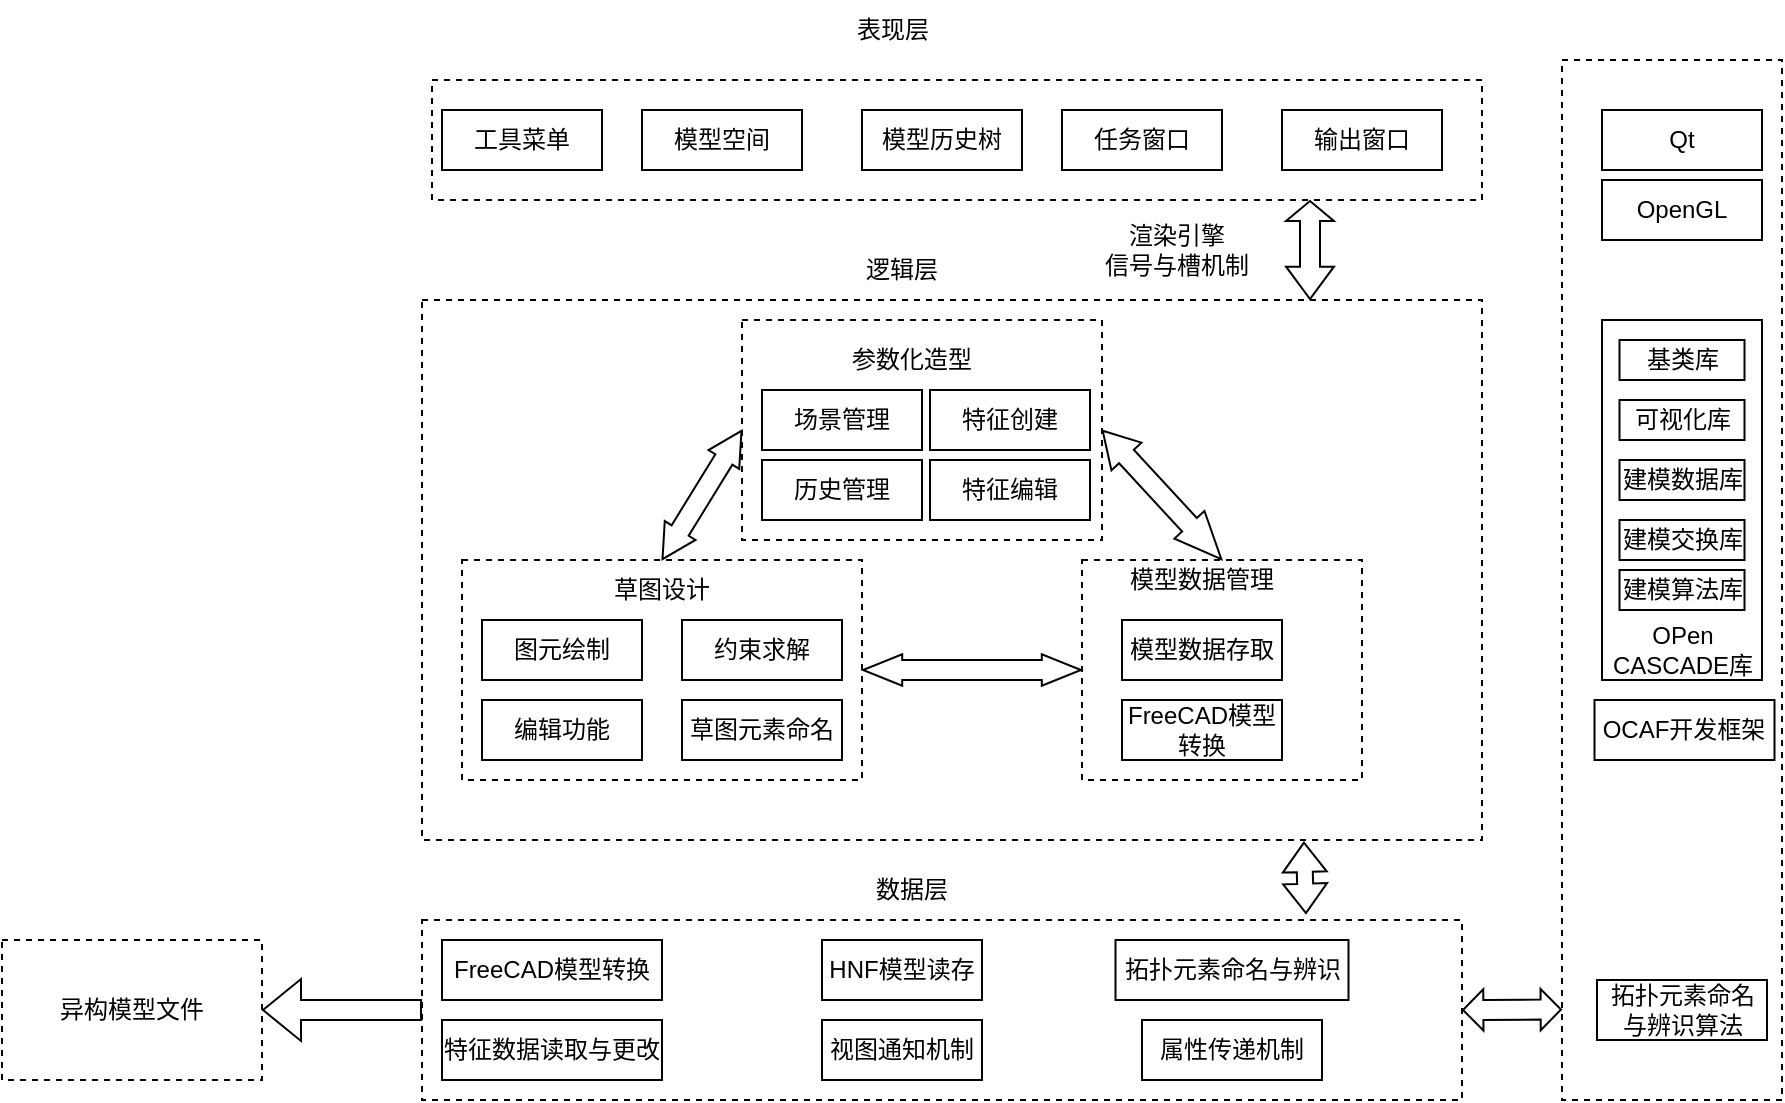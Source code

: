 <mxfile version="22.1.18" type="github">
  <diagram name="第 1 页" id="obXDIkw4ct05Dv1w8uGv">
    <mxGraphModel dx="2095" dy="571" grid="1" gridSize="10" guides="1" tooltips="1" connect="1" arrows="1" fold="1" page="1" pageScale="1" pageWidth="827" pageHeight="1169" math="0" shadow="0">
      <root>
        <mxCell id="0" />
        <mxCell id="1" parent="0" />
        <mxCell id="hpdYj8IzXZtInwZiu81i-1" value="" style="rounded=0;whiteSpace=wrap;html=1;dashed=1;" parent="1" vertex="1">
          <mxGeometry x="125" y="70" width="525" height="60" as="geometry" />
        </mxCell>
        <mxCell id="hpdYj8IzXZtInwZiu81i-3" value="" style="rounded=0;whiteSpace=wrap;html=1;dashed=1;" parent="1" vertex="1">
          <mxGeometry x="120" y="180" width="530" height="270" as="geometry" />
        </mxCell>
        <mxCell id="hpdYj8IzXZtInwZiu81i-4" value="" style="rounded=0;whiteSpace=wrap;html=1;dashed=1;" parent="1" vertex="1">
          <mxGeometry x="120" y="490" width="520" height="90" as="geometry" />
        </mxCell>
        <mxCell id="hpdYj8IzXZtInwZiu81i-5" value="工具菜单" style="rounded=0;whiteSpace=wrap;html=1;" parent="1" vertex="1">
          <mxGeometry x="130" y="85" width="80" height="30" as="geometry" />
        </mxCell>
        <mxCell id="hpdYj8IzXZtInwZiu81i-6" value="模型空间" style="rounded=0;whiteSpace=wrap;html=1;" parent="1" vertex="1">
          <mxGeometry x="230" y="85" width="80" height="30" as="geometry" />
        </mxCell>
        <mxCell id="hpdYj8IzXZtInwZiu81i-7" value="模型历史树" style="rounded=0;whiteSpace=wrap;html=1;" parent="1" vertex="1">
          <mxGeometry x="340" y="85" width="80" height="30" as="geometry" />
        </mxCell>
        <mxCell id="hpdYj8IzXZtInwZiu81i-8" value="输出窗口" style="rounded=0;whiteSpace=wrap;html=1;" parent="1" vertex="1">
          <mxGeometry x="550" y="85" width="80" height="30" as="geometry" />
        </mxCell>
        <mxCell id="hpdYj8IzXZtInwZiu81i-9" value="任务窗口" style="rounded=0;whiteSpace=wrap;html=1;" parent="1" vertex="1">
          <mxGeometry x="440" y="85" width="80" height="30" as="geometry" />
        </mxCell>
        <mxCell id="hpdYj8IzXZtInwZiu81i-10" value="&lt;font style=&quot;font-size: 12px;&quot;&gt;表现&lt;/font&gt;层" style="text;html=1;align=center;verticalAlign=middle;resizable=0;points=[];autosize=1;strokeColor=none;fillColor=none;" parent="1" vertex="1">
          <mxGeometry x="325" y="30" width="60" height="30" as="geometry" />
        </mxCell>
        <mxCell id="hpdYj8IzXZtInwZiu81i-11" value="" style="rounded=0;whiteSpace=wrap;html=1;dashed=1;" parent="1" vertex="1">
          <mxGeometry x="280" y="190" width="180" height="110" as="geometry" />
        </mxCell>
        <mxCell id="hpdYj8IzXZtInwZiu81i-12" value="场景管理" style="rounded=0;whiteSpace=wrap;html=1;" parent="1" vertex="1">
          <mxGeometry x="290" y="225" width="80" height="30" as="geometry" />
        </mxCell>
        <mxCell id="hpdYj8IzXZtInwZiu81i-13" value="历史管理" style="rounded=0;whiteSpace=wrap;html=1;" parent="1" vertex="1">
          <mxGeometry x="290" y="260" width="80" height="30" as="geometry" />
        </mxCell>
        <mxCell id="hpdYj8IzXZtInwZiu81i-14" value="特征创建" style="rounded=0;whiteSpace=wrap;html=1;" parent="1" vertex="1">
          <mxGeometry x="374" y="225" width="80" height="30" as="geometry" />
        </mxCell>
        <mxCell id="hpdYj8IzXZtInwZiu81i-15" value="特征编辑" style="rounded=0;whiteSpace=wrap;html=1;" parent="1" vertex="1">
          <mxGeometry x="374" y="260" width="80" height="30" as="geometry" />
        </mxCell>
        <mxCell id="hpdYj8IzXZtInwZiu81i-16" value="" style="rounded=0;whiteSpace=wrap;html=1;dashed=1;" parent="1" vertex="1">
          <mxGeometry x="140" y="310" width="200" height="110" as="geometry" />
        </mxCell>
        <mxCell id="hpdYj8IzXZtInwZiu81i-18" value="" style="rounded=0;whiteSpace=wrap;html=1;dashed=1;" parent="1" vertex="1">
          <mxGeometry x="450" y="310" width="140" height="110" as="geometry" />
        </mxCell>
        <mxCell id="hpdYj8IzXZtInwZiu81i-19" value="图元绘制" style="rounded=0;whiteSpace=wrap;html=1;" parent="1" vertex="1">
          <mxGeometry x="150" y="340" width="80" height="30" as="geometry" />
        </mxCell>
        <mxCell id="hpdYj8IzXZtInwZiu81i-20" value="约束求解" style="rounded=0;whiteSpace=wrap;html=1;" parent="1" vertex="1">
          <mxGeometry x="250" y="340" width="80" height="30" as="geometry" />
        </mxCell>
        <mxCell id="hpdYj8IzXZtInwZiu81i-21" value="编辑功能" style="rounded=0;whiteSpace=wrap;html=1;" parent="1" vertex="1">
          <mxGeometry x="150" y="380" width="80" height="30" as="geometry" />
        </mxCell>
        <mxCell id="hpdYj8IzXZtInwZiu81i-22" value="草图元素命名" style="rounded=0;whiteSpace=wrap;html=1;" parent="1" vertex="1">
          <mxGeometry x="250" y="380" width="80" height="30" as="geometry" />
        </mxCell>
        <mxCell id="hpdYj8IzXZtInwZiu81i-23" value="模型数据存取" style="rounded=0;whiteSpace=wrap;html=1;" parent="1" vertex="1">
          <mxGeometry x="470" y="340" width="80" height="30" as="geometry" />
        </mxCell>
        <mxCell id="hpdYj8IzXZtInwZiu81i-24" value="FreeCAD模型转换" style="rounded=0;whiteSpace=wrap;html=1;" parent="1" vertex="1">
          <mxGeometry x="470" y="380" width="80" height="30" as="geometry" />
        </mxCell>
        <mxCell id="hpdYj8IzXZtInwZiu81i-27" value="" style="rounded=0;whiteSpace=wrap;html=1;dashed=1;" parent="1" vertex="1">
          <mxGeometry x="690" y="60" width="110" height="520" as="geometry" />
        </mxCell>
        <mxCell id="hpdYj8IzXZtInwZiu81i-28" value="&lt;font style=&quot;font-size: 12px;&quot;&gt;Qt&lt;/font&gt;" style="rounded=0;whiteSpace=wrap;html=1;" parent="1" vertex="1">
          <mxGeometry x="710" y="85" width="80" height="30" as="geometry" />
        </mxCell>
        <mxCell id="hpdYj8IzXZtInwZiu81i-29" value="&lt;font style=&quot;font-size: 12px;&quot;&gt;OpenGL&lt;/font&gt;" style="rounded=0;whiteSpace=wrap;html=1;" parent="1" vertex="1">
          <mxGeometry x="710" y="120" width="80" height="30" as="geometry" />
        </mxCell>
        <mxCell id="hpdYj8IzXZtInwZiu81i-30" value="" style="rounded=0;whiteSpace=wrap;html=1;" parent="1" vertex="1">
          <mxGeometry x="710" y="190" width="80" height="180" as="geometry" />
        </mxCell>
        <mxCell id="hpdYj8IzXZtInwZiu81i-31" value="&lt;font style=&quot;font-size: 12px;&quot;&gt;基类库&lt;/font&gt;" style="rounded=0;whiteSpace=wrap;html=1;" parent="1" vertex="1">
          <mxGeometry x="718.75" y="200" width="62.5" height="20" as="geometry" />
        </mxCell>
        <mxCell id="hpdYj8IzXZtInwZiu81i-33" value="&lt;font style=&quot;font-size: 12px;&quot;&gt;可视化库&lt;/font&gt;" style="rounded=0;whiteSpace=wrap;html=1;" parent="1" vertex="1">
          <mxGeometry x="718.75" y="230" width="62.5" height="20" as="geometry" />
        </mxCell>
        <mxCell id="hpdYj8IzXZtInwZiu81i-34" value="&lt;font style=&quot;font-size: 12px;&quot;&gt;建模数据库&lt;/font&gt;" style="rounded=0;whiteSpace=wrap;html=1;" parent="1" vertex="1">
          <mxGeometry x="718.75" y="260" width="62.5" height="20" as="geometry" />
        </mxCell>
        <mxCell id="hpdYj8IzXZtInwZiu81i-35" value="建模交换库" style="rounded=0;whiteSpace=wrap;html=1;" parent="1" vertex="1">
          <mxGeometry x="718.75" y="290" width="62.5" height="20" as="geometry" />
        </mxCell>
        <mxCell id="hpdYj8IzXZtInwZiu81i-36" value="建模算法库" style="rounded=0;whiteSpace=wrap;html=1;" parent="1" vertex="1">
          <mxGeometry x="718.75" y="315" width="62.5" height="20" as="geometry" />
        </mxCell>
        <mxCell id="hpdYj8IzXZtInwZiu81i-38" value="OCAF开发框架" style="rounded=0;whiteSpace=wrap;html=1;" parent="1" vertex="1">
          <mxGeometry x="706.25" y="380" width="90" height="30" as="geometry" />
        </mxCell>
        <mxCell id="hpdYj8IzXZtInwZiu81i-39" value="拓扑元素命名与辨识算法" style="rounded=0;whiteSpace=wrap;html=1;" parent="1" vertex="1">
          <mxGeometry x="707.5" y="520" width="85" height="30" as="geometry" />
        </mxCell>
        <mxCell id="hpdYj8IzXZtInwZiu81i-40" value="属性传递机制" style="rounded=0;whiteSpace=wrap;html=1;" parent="1" vertex="1">
          <mxGeometry x="480" y="540" width="90" height="30" as="geometry" />
        </mxCell>
        <mxCell id="hpdYj8IzXZtInwZiu81i-42" value="OPen&lt;br&gt;CASCADE库" style="text;html=1;strokeColor=none;fillColor=none;align=center;verticalAlign=middle;whiteSpace=wrap;rounded=0;" parent="1" vertex="1">
          <mxGeometry x="712.5" y="340" width="75" height="30" as="geometry" />
        </mxCell>
        <mxCell id="hpdYj8IzXZtInwZiu81i-43" value="草图设计" style="text;html=1;strokeColor=none;fillColor=none;align=center;verticalAlign=middle;whiteSpace=wrap;rounded=0;" parent="1" vertex="1">
          <mxGeometry x="210" y="310" width="60" height="30" as="geometry" />
        </mxCell>
        <mxCell id="hpdYj8IzXZtInwZiu81i-44" value="模型数据管理" style="text;html=1;strokeColor=none;fillColor=none;align=center;verticalAlign=middle;whiteSpace=wrap;rounded=0;" parent="1" vertex="1">
          <mxGeometry x="470" y="305" width="80" height="30" as="geometry" />
        </mxCell>
        <mxCell id="hpdYj8IzXZtInwZiu81i-45" value="参数化造型" style="text;html=1;strokeColor=none;fillColor=none;align=center;verticalAlign=middle;whiteSpace=wrap;rounded=0;" parent="1" vertex="1">
          <mxGeometry x="325" y="195" width="80" height="30" as="geometry" />
        </mxCell>
        <mxCell id="hpdYj8IzXZtInwZiu81i-48" value="" style="shape=flexArrow;endArrow=classic;startArrow=classic;html=1;rounded=0;exitX=0.5;exitY=0;exitDx=0;exitDy=0;entryX=0;entryY=0.5;entryDx=0;entryDy=0;startWidth=7.059;startSize=5.271;endWidth=7.059;endSize=5.271;" parent="1" source="hpdYj8IzXZtInwZiu81i-16" target="hpdYj8IzXZtInwZiu81i-11" edge="1">
          <mxGeometry width="100" height="100" relative="1" as="geometry">
            <mxPoint x="170" y="300" as="sourcePoint" />
            <mxPoint x="270" y="200" as="targetPoint" />
          </mxGeometry>
        </mxCell>
        <mxCell id="hpdYj8IzXZtInwZiu81i-49" value="" style="shape=flexArrow;endArrow=classic;startArrow=classic;html=1;rounded=0;exitX=1;exitY=0.5;exitDx=0;exitDy=0;entryX=0;entryY=0.5;entryDx=0;entryDy=0;endWidth=4.706;endSize=6.2;startWidth=4.706;startSize=6.2;" parent="1" source="hpdYj8IzXZtInwZiu81i-16" target="hpdYj8IzXZtInwZiu81i-18" edge="1">
          <mxGeometry width="100" height="100" relative="1" as="geometry">
            <mxPoint x="340" y="450" as="sourcePoint" />
            <mxPoint x="440" y="350" as="targetPoint" />
          </mxGeometry>
        </mxCell>
        <mxCell id="hpdYj8IzXZtInwZiu81i-53" value="" style="shape=flexArrow;endArrow=classic;startArrow=classic;html=1;rounded=0;exitX=0.5;exitY=0;exitDx=0;exitDy=0;entryX=1;entryY=0.5;entryDx=0;entryDy=0;endWidth=9.412;endSize=5.506;startWidth=9.412;startSize=7.494;" parent="1" source="hpdYj8IzXZtInwZiu81i-18" target="hpdYj8IzXZtInwZiu81i-11" edge="1">
          <mxGeometry width="100" height="100" relative="1" as="geometry">
            <mxPoint x="440" y="340" as="sourcePoint" />
            <mxPoint x="540" y="240" as="targetPoint" />
          </mxGeometry>
        </mxCell>
        <mxCell id="hpdYj8IzXZtInwZiu81i-54" value="逻辑层" style="text;html=1;strokeColor=none;fillColor=none;align=center;verticalAlign=middle;whiteSpace=wrap;rounded=0;" parent="1" vertex="1">
          <mxGeometry x="330" y="150" width="60" height="30" as="geometry" />
        </mxCell>
        <mxCell id="hpdYj8IzXZtInwZiu81i-55" value="" style="shape=flexArrow;endArrow=classic;startArrow=classic;html=1;rounded=0;endWidth=12.941;endSize=2.988;startWidth=12.941;startSize=5.047;" parent="1" edge="1">
          <mxGeometry width="100" height="100" relative="1" as="geometry">
            <mxPoint x="564" y="180" as="sourcePoint" />
            <mxPoint x="564" y="130" as="targetPoint" />
          </mxGeometry>
        </mxCell>
        <mxCell id="hpdYj8IzXZtInwZiu81i-58" value="" style="shape=flexArrow;endArrow=classic;startArrow=classic;html=1;rounded=0;entryX=0.832;entryY=1.003;entryDx=0;entryDy=0;entryPerimeter=0;width=8;endSize=4.553;endWidth=12.941;startWidth=12.941;startSize=4.553;" parent="1" target="hpdYj8IzXZtInwZiu81i-3" edge="1">
          <mxGeometry width="100" height="100" relative="1" as="geometry">
            <mxPoint x="562" y="487" as="sourcePoint" />
            <mxPoint x="510" y="510" as="targetPoint" />
          </mxGeometry>
        </mxCell>
        <mxCell id="hpdYj8IzXZtInwZiu81i-59" value="渲染引擎&lt;br&gt;信号与槽机制" style="text;html=1;strokeColor=none;fillColor=none;align=center;verticalAlign=middle;whiteSpace=wrap;rounded=0;" parent="1" vertex="1">
          <mxGeometry x="460" y="140" width="75" height="30" as="geometry" />
        </mxCell>
        <mxCell id="hpdYj8IzXZtInwZiu81i-60" style="edgeStyle=orthogonalEdgeStyle;rounded=0;orthogonalLoop=1;jettySize=auto;html=1;exitX=0.5;exitY=1;exitDx=0;exitDy=0;" parent="1" source="hpdYj8IzXZtInwZiu81i-38" target="hpdYj8IzXZtInwZiu81i-38" edge="1">
          <mxGeometry relative="1" as="geometry" />
        </mxCell>
        <mxCell id="hpdYj8IzXZtInwZiu81i-62" value="数据层" style="text;html=1;strokeColor=none;fillColor=none;align=center;verticalAlign=middle;whiteSpace=wrap;rounded=0;" parent="1" vertex="1">
          <mxGeometry x="335" y="460" width="60" height="30" as="geometry" />
        </mxCell>
        <mxCell id="hpdYj8IzXZtInwZiu81i-70" value="" style="shape=flexArrow;endArrow=classic;startArrow=classic;html=1;rounded=0;endWidth=9.655;endSize=3.062;startWidth=9.655;startSize=3.062;exitX=0;exitY=0.913;exitDx=0;exitDy=0;exitPerimeter=0;entryX=1;entryY=0.5;entryDx=0;entryDy=0;" parent="1" source="hpdYj8IzXZtInwZiu81i-27" edge="1" target="hpdYj8IzXZtInwZiu81i-4">
          <mxGeometry width="100" height="100" relative="1" as="geometry">
            <mxPoint x="615" y="535" as="sourcePoint" />
            <mxPoint x="650" y="533" as="targetPoint" />
          </mxGeometry>
        </mxCell>
        <mxCell id="hpdYj8IzXZtInwZiu81i-71" value="特征数据读取与更改" style="rounded=0;whiteSpace=wrap;html=1;" parent="1" vertex="1">
          <mxGeometry x="130" y="540" width="110" height="30" as="geometry" />
        </mxCell>
        <mxCell id="hpdYj8IzXZtInwZiu81i-72" value="视图通知机制" style="rounded=0;whiteSpace=wrap;html=1;" parent="1" vertex="1">
          <mxGeometry x="320" y="540" width="80" height="30" as="geometry" />
        </mxCell>
        <mxCell id="hpdYj8IzXZtInwZiu81i-73" value="HNF模型读存" style="rounded=0;whiteSpace=wrap;html=1;" parent="1" vertex="1">
          <mxGeometry x="320" y="500" width="80" height="30" as="geometry" />
        </mxCell>
        <mxCell id="hpdYj8IzXZtInwZiu81i-74" value="拓扑元素命名与辨识" style="rounded=0;whiteSpace=wrap;html=1;" parent="1" vertex="1">
          <mxGeometry x="466.75" y="500" width="116.5" height="30" as="geometry" />
        </mxCell>
        <mxCell id="FGgtW8K9BUZy6P2zBws3-1" value="FreeCAD模型转换" style="rounded=0;whiteSpace=wrap;html=1;" parent="1" vertex="1">
          <mxGeometry x="130" y="500" width="110" height="30" as="geometry" />
        </mxCell>
        <mxCell id="hJrH6lRr0SaoW-DPeT8e-1" value="异构模型文件" style="rounded=0;whiteSpace=wrap;html=1;dashed=1;" vertex="1" parent="1">
          <mxGeometry x="-90" y="500" width="130" height="70" as="geometry" />
        </mxCell>
        <mxCell id="hJrH6lRr0SaoW-DPeT8e-2" value="" style="shape=flexArrow;endArrow=classic;html=1;rounded=0;entryX=1;entryY=0.5;entryDx=0;entryDy=0;exitX=0;exitY=0.5;exitDx=0;exitDy=0;" edge="1" parent="1" source="hpdYj8IzXZtInwZiu81i-4" target="hJrH6lRr0SaoW-DPeT8e-1">
          <mxGeometry width="50" height="50" relative="1" as="geometry">
            <mxPoint x="40" y="590" as="sourcePoint" />
            <mxPoint x="90" y="540" as="targetPoint" />
          </mxGeometry>
        </mxCell>
      </root>
    </mxGraphModel>
  </diagram>
</mxfile>
